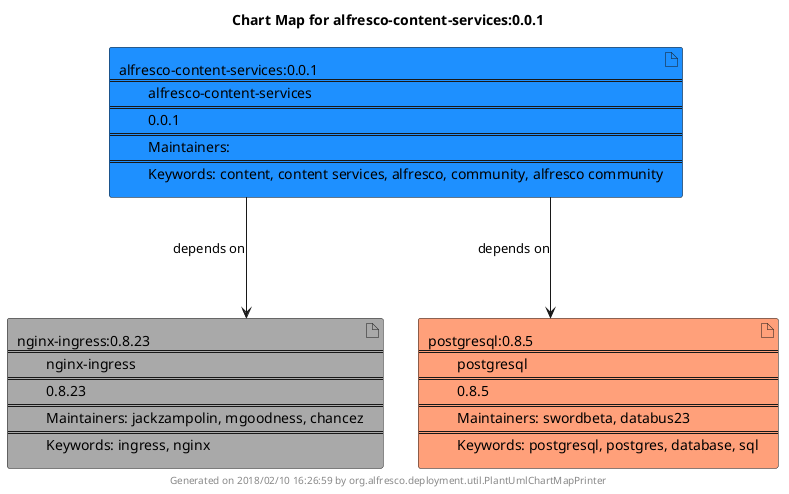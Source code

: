 @startuml
skinparam linetype ortho
title Chart Map for alfresco-content-services:0.0.1
'There are 3 referenced Helm Charts
artifact "nginx-ingress:0.8.23\n====\n\tnginx-ingress\n====\n\t0.8.23\n====\n\tMaintainers: jackzampolin, mgoodness, chancez\n====\n\tKeywords: ingress, nginx" as nginx_ingress_0_8_23 #DarkGrey
artifact "alfresco-content-services:0.0.1\n====\n\talfresco-content-services\n====\n\t0.0.1\n====\n\tMaintainers: \n====\n\tKeywords: content, content services, alfresco, community, alfresco community" as alfresco_content_services_0_0_1 #DodgerBlue
artifact "postgresql:0.8.5\n====\n\tpostgresql\n====\n\t0.8.5\n====\n\tMaintainers: swordbeta, databus23\n====\n\tKeywords: postgresql, postgres, database, sql" as postgresql_0_8_5 #LightSalmon
alfresco_content_services_0_0_1--->nginx_ingress_0_8_23:depends on
alfresco_content_services_0_0_1--->postgresql_0_8_5:depends on
center footer Generated on 2018/02/10 16:26:59 by org.alfresco.deployment.util.PlantUmlChartMapPrinter
@enduml
